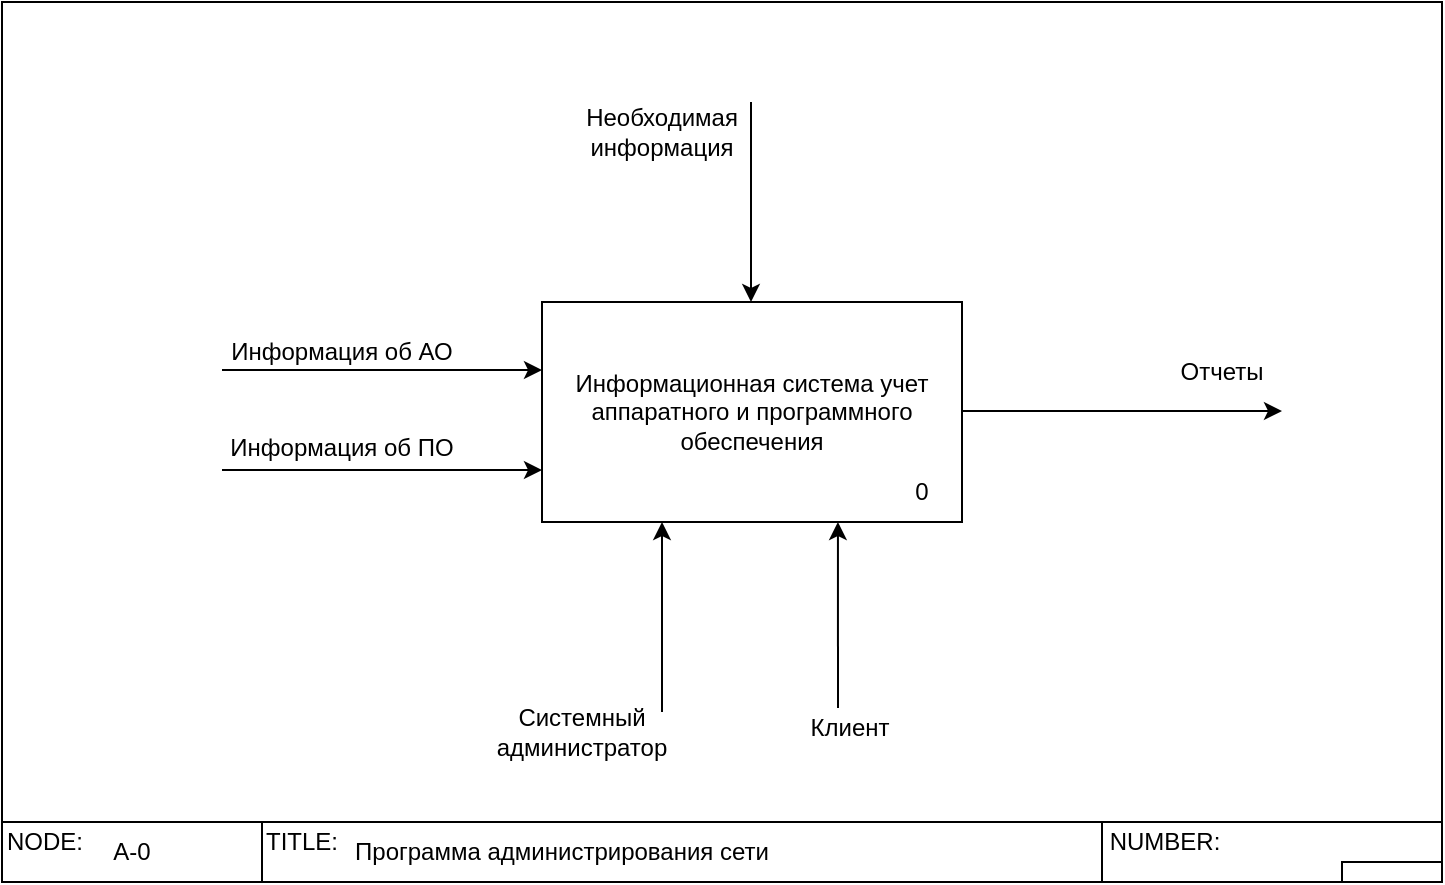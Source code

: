 <mxfile version="13.0.8" type="github">
  <diagram id="L7s4xPTiVDL2cpyjSdkr" name="Page-1">
    <mxGraphModel dx="571" dy="754" grid="1" gridSize="10" guides="1" tooltips="1" connect="1" arrows="1" fold="1" page="1" pageScale="1" pageWidth="827" pageHeight="1169" math="0" shadow="0">
      <root>
        <mxCell id="0" />
        <mxCell id="1" parent="0" />
        <mxCell id="xcm8XhxW1ZEP3r7AVfZU-2" value="Информационная система учет аппаратного и программного обеспечения" style="rounded=0;whiteSpace=wrap;html=1;" parent="1" vertex="1">
          <mxGeometry x="280" y="315" width="210" height="110" as="geometry" />
        </mxCell>
        <mxCell id="xcm8XhxW1ZEP3r7AVfZU-8" value="" style="endArrow=classic;html=1;" parent="1" edge="1">
          <mxGeometry width="50" height="50" relative="1" as="geometry">
            <mxPoint x="384.5" y="215" as="sourcePoint" />
            <mxPoint x="384.5" y="315" as="targetPoint" />
          </mxGeometry>
        </mxCell>
        <mxCell id="xcm8XhxW1ZEP3r7AVfZU-10" value="" style="endArrow=classic;html=1;entryX=1;entryY=1;entryDx=0;entryDy=0;" parent="1" edge="1">
          <mxGeometry width="50" height="50" relative="1" as="geometry">
            <mxPoint x="340" y="520" as="sourcePoint" />
            <mxPoint x="340" y="425" as="targetPoint" />
          </mxGeometry>
        </mxCell>
        <mxCell id="xcm8XhxW1ZEP3r7AVfZU-11" value="" style="endArrow=classic;html=1;entryX=0.576;entryY=1.018;entryDx=0;entryDy=0;entryPerimeter=0;" parent="1" edge="1">
          <mxGeometry width="50" height="50" relative="1" as="geometry">
            <mxPoint x="428" y="518.02" as="sourcePoint" />
            <mxPoint x="427.96" y="425" as="targetPoint" />
          </mxGeometry>
        </mxCell>
        <mxCell id="xcm8XhxW1ZEP3r7AVfZU-13" value="" style="endArrow=classic;html=1;" parent="1" edge="1">
          <mxGeometry width="50" height="50" relative="1" as="geometry">
            <mxPoint x="490" y="369.5" as="sourcePoint" />
            <mxPoint x="650" y="369.5" as="targetPoint" />
          </mxGeometry>
        </mxCell>
        <mxCell id="xcm8XhxW1ZEP3r7AVfZU-14" value="" style="endArrow=classic;html=1;" parent="1" edge="1">
          <mxGeometry width="50" height="50" relative="1" as="geometry">
            <mxPoint x="120" y="349" as="sourcePoint" />
            <mxPoint x="280" y="349" as="targetPoint" />
          </mxGeometry>
        </mxCell>
        <mxCell id="xcm8XhxW1ZEP3r7AVfZU-15" value="Необходимая информация" style="text;html=1;strokeColor=none;fillColor=none;align=center;verticalAlign=middle;whiteSpace=wrap;rounded=0;" parent="1" vertex="1">
          <mxGeometry x="320" y="220" width="40" height="20" as="geometry" />
        </mxCell>
        <mxCell id="xcm8XhxW1ZEP3r7AVfZU-18" value="Отчеты" style="text;html=1;strokeColor=none;fillColor=none;align=center;verticalAlign=middle;whiteSpace=wrap;rounded=0;" parent="1" vertex="1">
          <mxGeometry x="600" y="340" width="40" height="20" as="geometry" />
        </mxCell>
        <mxCell id="xcm8XhxW1ZEP3r7AVfZU-19" value="Информация об АО" style="text;html=1;strokeColor=none;fillColor=none;align=center;verticalAlign=middle;whiteSpace=wrap;rounded=0;" parent="1" vertex="1">
          <mxGeometry x="120" y="330" width="120" height="20" as="geometry" />
        </mxCell>
        <mxCell id="xcm8XhxW1ZEP3r7AVfZU-20" value="Системный администратор" style="text;html=1;strokeColor=none;fillColor=none;align=center;verticalAlign=middle;whiteSpace=wrap;rounded=0;" parent="1" vertex="1">
          <mxGeometry x="280" y="520" width="40" height="20" as="geometry" />
        </mxCell>
        <mxCell id="xcm8XhxW1ZEP3r7AVfZU-23" value="0" style="text;html=1;strokeColor=none;fillColor=none;align=center;verticalAlign=middle;whiteSpace=wrap;rounded=0;" parent="1" vertex="1">
          <mxGeometry x="450" y="400" width="40" height="20" as="geometry" />
        </mxCell>
        <mxCell id="C7EZ5W2qTfndfBQW0mOC-1" value="" style="rounded=0;whiteSpace=wrap;html=1;fillColor=none;" parent="1" vertex="1">
          <mxGeometry x="10" y="165" width="720" height="410" as="geometry" />
        </mxCell>
        <mxCell id="C7EZ5W2qTfndfBQW0mOC-2" value="" style="rounded=0;whiteSpace=wrap;html=1;fillColor=none;" parent="1" vertex="1">
          <mxGeometry x="10" y="575" width="720" height="30" as="geometry" />
        </mxCell>
        <mxCell id="C7EZ5W2qTfndfBQW0mOC-3" value="" style="rounded=0;whiteSpace=wrap;html=1;fillColor=none;" parent="1" vertex="1">
          <mxGeometry x="560" y="575" width="170" height="30" as="geometry" />
        </mxCell>
        <mxCell id="C7EZ5W2qTfndfBQW0mOC-4" value="" style="rounded=0;whiteSpace=wrap;html=1;fillColor=none;" parent="1" vertex="1">
          <mxGeometry x="10" y="575" width="130" height="30" as="geometry" />
        </mxCell>
        <mxCell id="C7EZ5W2qTfndfBQW0mOC-5" value="NODE:" style="text;html=1;strokeColor=none;fillColor=none;align=center;verticalAlign=middle;whiteSpace=wrap;rounded=0;" parent="1" vertex="1">
          <mxGeometry x="10" y="575" width="43" height="20" as="geometry" />
        </mxCell>
        <mxCell id="C7EZ5W2qTfndfBQW0mOC-6" value="A-0" style="text;html=1;strokeColor=none;fillColor=none;align=center;verticalAlign=middle;whiteSpace=wrap;rounded=0;" parent="1" vertex="1">
          <mxGeometry x="55" y="580" width="40" height="20" as="geometry" />
        </mxCell>
        <mxCell id="C7EZ5W2qTfndfBQW0mOC-7" value="TITLE:" style="text;html=1;strokeColor=none;fillColor=none;align=center;verticalAlign=middle;whiteSpace=wrap;rounded=0;" parent="1" vertex="1">
          <mxGeometry x="140" y="575" width="40" height="20" as="geometry" />
        </mxCell>
        <mxCell id="C7EZ5W2qTfndfBQW0mOC-8" value="NUMBER:" style="text;html=1;strokeColor=none;fillColor=none;align=center;verticalAlign=middle;whiteSpace=wrap;rounded=0;" parent="1" vertex="1">
          <mxGeometry x="560" y="575" width="63" height="20" as="geometry" />
        </mxCell>
        <mxCell id="C7EZ5W2qTfndfBQW0mOC-9" value="" style="rounded=0;whiteSpace=wrap;html=1;fillColor=none;" parent="1" vertex="1">
          <mxGeometry x="680" y="595" width="50" height="10" as="geometry" />
        </mxCell>
        <mxCell id="C7EZ5W2qTfndfBQW0mOC-10" value="Программа администрирования сети" style="text;html=1;strokeColor=none;fillColor=none;align=center;verticalAlign=middle;whiteSpace=wrap;rounded=0;shadow=0;" parent="1" vertex="1">
          <mxGeometry x="180" y="580" width="220" height="20" as="geometry" />
        </mxCell>
        <mxCell id="M47rj5XKFIWce7n1iGt8-3" value="Клиент" style="text;html=1;strokeColor=none;fillColor=none;align=center;verticalAlign=middle;whiteSpace=wrap;rounded=0;" parent="1" vertex="1">
          <mxGeometry x="414" y="518.02" width="40" height="20" as="geometry" />
        </mxCell>
        <mxCell id="bvJCIjl2GwCMQXHKwXTF-1" value="" style="endArrow=classic;html=1;" parent="1" edge="1">
          <mxGeometry width="50" height="50" relative="1" as="geometry">
            <mxPoint x="120" y="399" as="sourcePoint" />
            <mxPoint x="280" y="399" as="targetPoint" />
          </mxGeometry>
        </mxCell>
        <mxCell id="bvJCIjl2GwCMQXHKwXTF-2" value="Информация об ПО" style="text;html=1;strokeColor=none;fillColor=none;align=center;verticalAlign=middle;whiteSpace=wrap;rounded=0;" parent="1" vertex="1">
          <mxGeometry x="120" y="377.5" width="120" height="20" as="geometry" />
        </mxCell>
      </root>
    </mxGraphModel>
  </diagram>
</mxfile>
